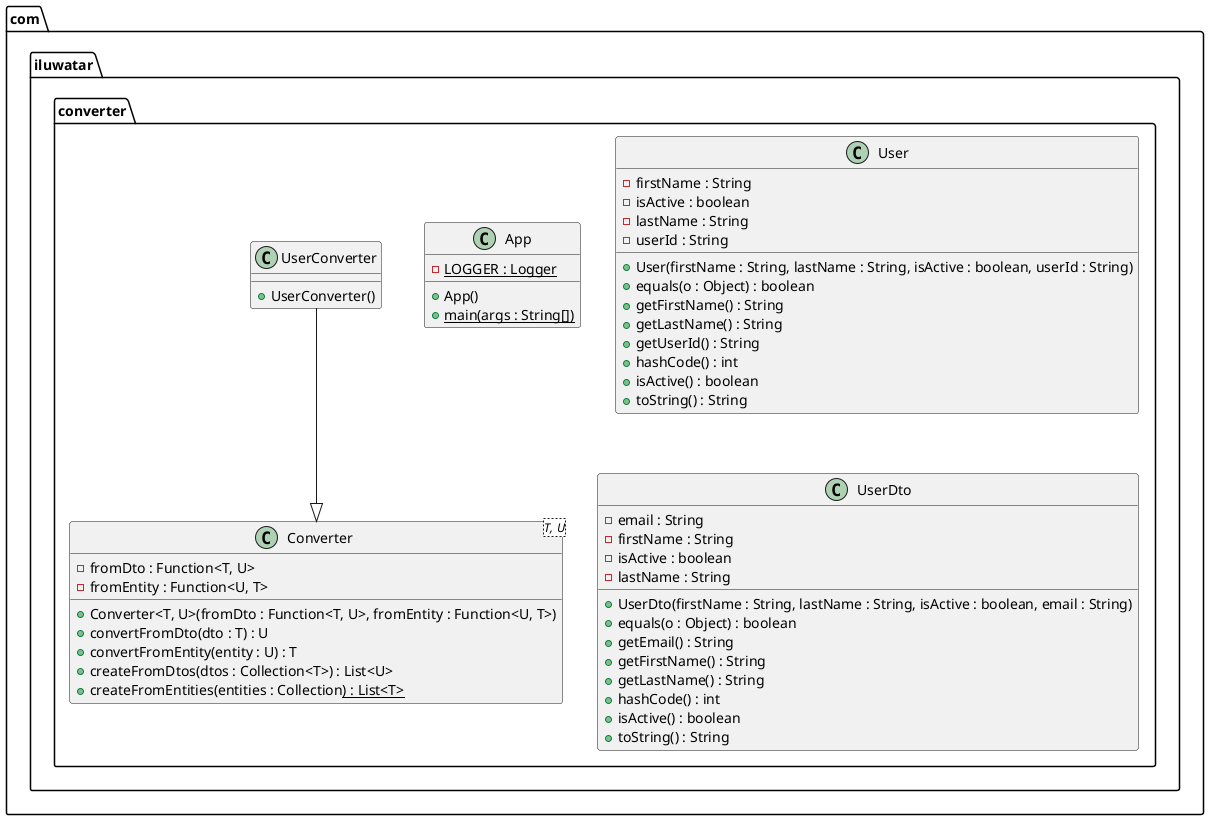 @startuml
package com.iluwatar.converter {
  class App {
    - LOGGER : Logger {static}
    + App()
    + main(args : String[]) {static}
  }
  class Converter<T, U> {
    - fromDto : Function<T, U>
    - fromEntity : Function<U, T>
    + Converter<T, U>(fromDto : Function<T, U>, fromEntity : Function<U, T>)
    + convertFromDto(dto : T) : U
    + convertFromEntity(entity : U) : T
    + createFromDtos(dtos : Collection<T>) : List<U>
    + createFromEntities(entities : Collection<U>) : List<T>
  }
  class User {
    - firstName : String
    - isActive : boolean
    - lastName : String
    - userId : String
    + User(firstName : String, lastName : String, isActive : boolean, userId : String)
    + equals(o : Object) : boolean
    + getFirstName() : String
    + getLastName() : String
    + getUserId() : String
    + hashCode() : int
    + isActive() : boolean
    + toString() : String
  }
  class UserConverter {
    + UserConverter()
  }
  class UserDto {
    - email : String
    - firstName : String
    - isActive : boolean
    - lastName : String
    + UserDto(firstName : String, lastName : String, isActive : boolean, email : String)
    + equals(o : Object) : boolean
    + getEmail() : String
    + getFirstName() : String
    + getLastName() : String
    + hashCode() : int
    + isActive() : boolean
    + toString() : String
  }
}
UserConverter --|> Converter 
@enduml